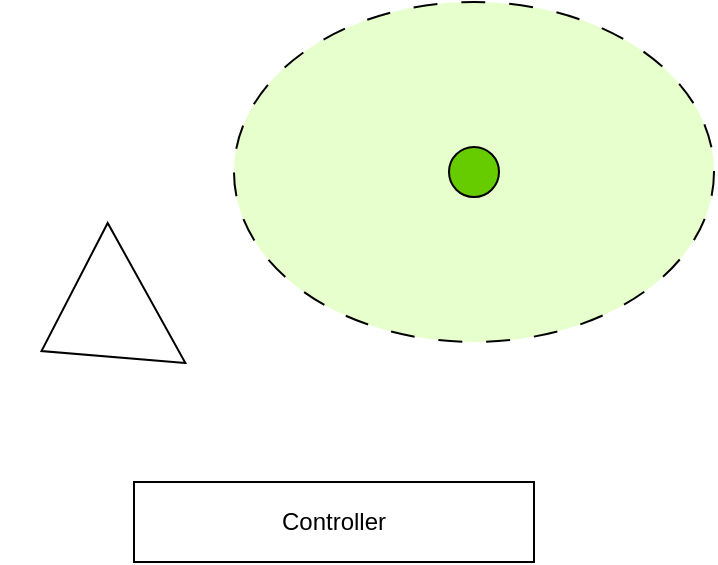 <mxfile version="21.6.8" type="github">
  <diagram name="Page-1" id="GkSh0j7nAGHl28CV47Xi">
    <mxGraphModel dx="1430" dy="788" grid="1" gridSize="10" guides="1" tooltips="1" connect="1" arrows="1" fold="1" page="1" pageScale="1" pageWidth="827" pageHeight="1169" math="0" shadow="0">
      <root>
        <mxCell id="0" />
        <mxCell id="1" parent="0" />
        <mxCell id="sP_BDXZffy0BqwC7Vw-y-2" value="" style="ellipse;whiteSpace=wrap;html=1;fillColor=#E6FFCC;dashed=1;dashPattern=12 12;" vertex="1" parent="1">
          <mxGeometry x="330" y="320" width="240" height="170" as="geometry" />
        </mxCell>
        <mxCell id="sP_BDXZffy0BqwC7Vw-y-1" value="" style="ellipse;whiteSpace=wrap;html=1;aspect=fixed;fillColor=#66CC00;" vertex="1" parent="1">
          <mxGeometry x="437.5" y="392.5" width="25" height="25" as="geometry" />
        </mxCell>
        <mxCell id="sP_BDXZffy0BqwC7Vw-y-3" value="Controller" style="rounded=0;whiteSpace=wrap;html=1;" vertex="1" parent="1">
          <mxGeometry x="280" y="560" width="200" height="40" as="geometry" />
        </mxCell>
        <mxCell id="sP_BDXZffy0BqwC7Vw-y-4" value="" style="triangle;whiteSpace=wrap;html=1;rotation=61;direction=south;" vertex="1" parent="1">
          <mxGeometry x="220" y="450" width="80" height="60" as="geometry" />
        </mxCell>
      </root>
    </mxGraphModel>
  </diagram>
</mxfile>
